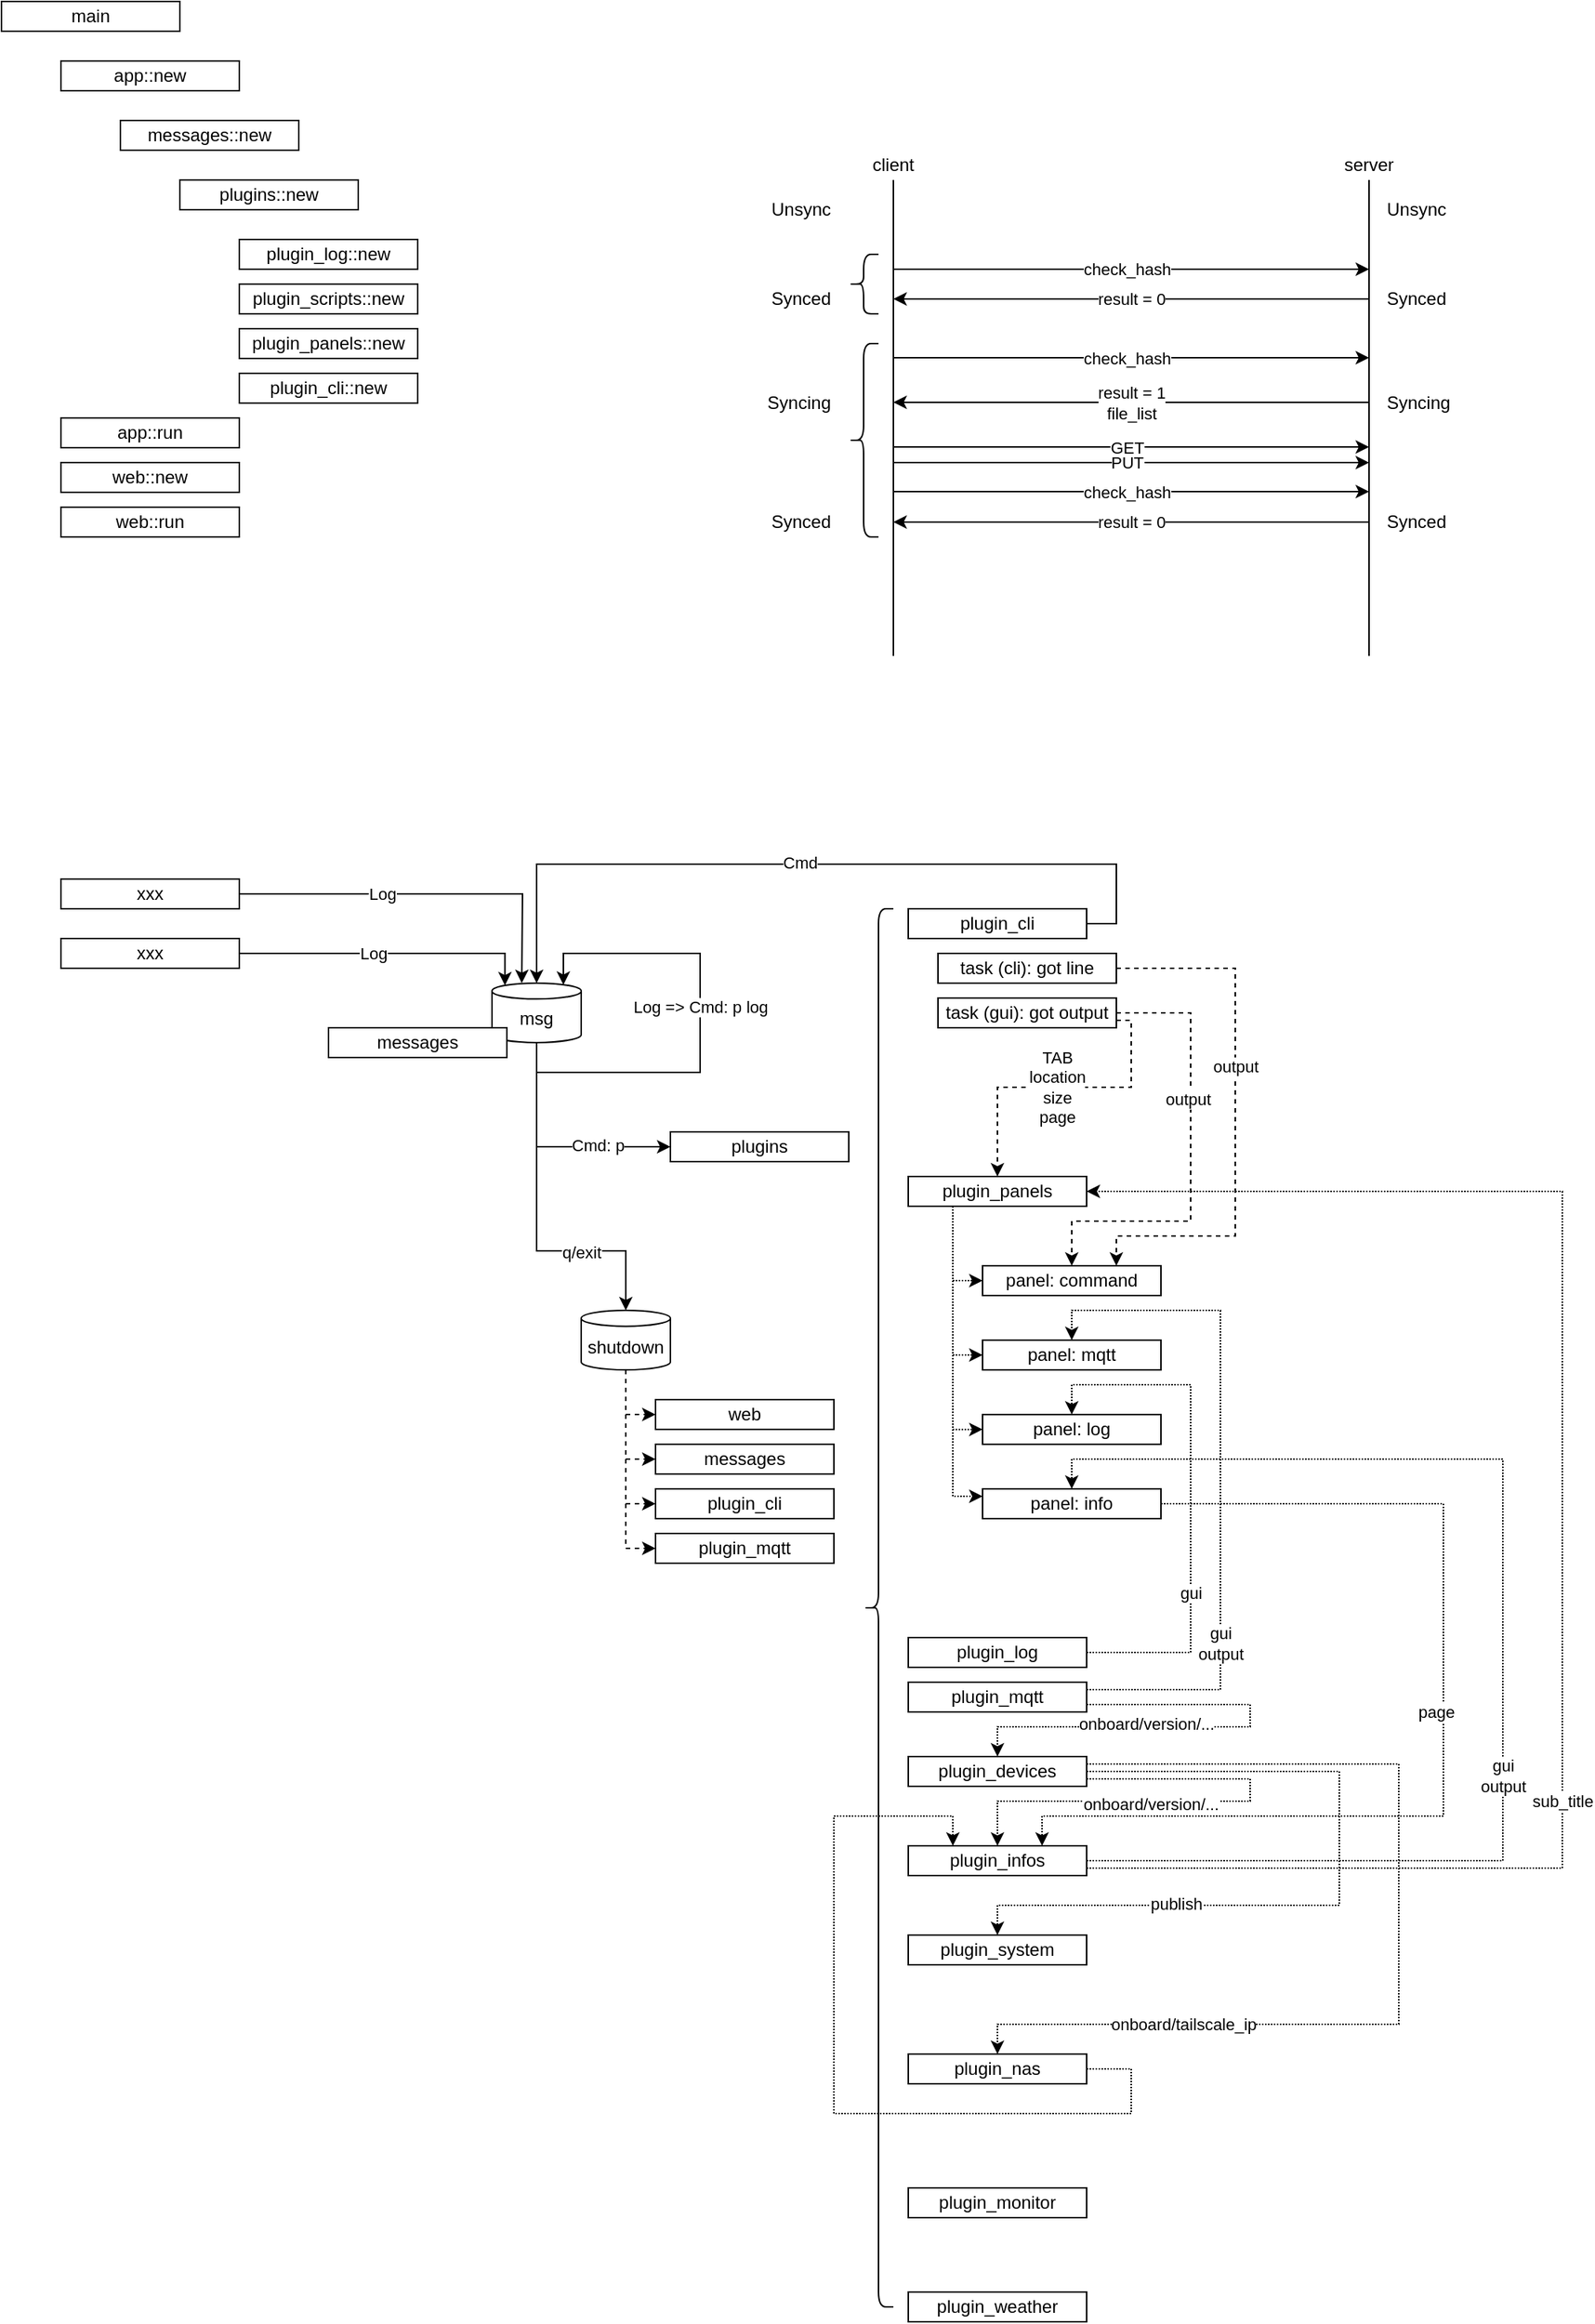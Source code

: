 <mxfile version="27.0.9">
  <diagram name="Page-1" id="tm5CIBpFGJ2dCPfkYK1f">
    <mxGraphModel dx="1476" dy="886" grid="1" gridSize="10" guides="1" tooltips="1" connect="1" arrows="1" fold="1" page="1" pageScale="1" pageWidth="1654" pageHeight="1169" math="0" shadow="0">
      <root>
        <mxCell id="0" />
        <mxCell id="1" parent="0" />
        <mxCell id="JrrdIBdaurFqAM3-MIVZ-1" value="main" style="rounded=0;whiteSpace=wrap;html=1;" parent="1" vertex="1">
          <mxGeometry x="80" y="40" width="120" height="20" as="geometry" />
        </mxCell>
        <mxCell id="JrrdIBdaurFqAM3-MIVZ-2" value="app::new" style="rounded=0;whiteSpace=wrap;html=1;" parent="1" vertex="1">
          <mxGeometry x="120" y="80" width="120" height="20" as="geometry" />
        </mxCell>
        <mxCell id="JrrdIBdaurFqAM3-MIVZ-3" value="messages::new" style="rounded=0;whiteSpace=wrap;html=1;" parent="1" vertex="1">
          <mxGeometry x="160" y="120" width="120" height="20" as="geometry" />
        </mxCell>
        <mxCell id="JrrdIBdaurFqAM3-MIVZ-4" value="plugins::new" style="rounded=0;whiteSpace=wrap;html=1;" parent="1" vertex="1">
          <mxGeometry x="200" y="160" width="120" height="20" as="geometry" />
        </mxCell>
        <mxCell id="JrrdIBdaurFqAM3-MIVZ-5" value="plugin_log::new" style="rounded=0;whiteSpace=wrap;html=1;" parent="1" vertex="1">
          <mxGeometry x="240" y="200" width="120" height="20" as="geometry" />
        </mxCell>
        <mxCell id="JrrdIBdaurFqAM3-MIVZ-6" value="app::run" style="rounded=0;whiteSpace=wrap;html=1;" parent="1" vertex="1">
          <mxGeometry x="120" y="320" width="120" height="20" as="geometry" />
        </mxCell>
        <mxCell id="JrrdIBdaurFqAM3-MIVZ-7" value="plugin_scripts::new" style="rounded=0;whiteSpace=wrap;html=1;" parent="1" vertex="1">
          <mxGeometry x="240" y="230" width="120" height="20" as="geometry" />
        </mxCell>
        <mxCell id="JrrdIBdaurFqAM3-MIVZ-8" value="plugin_panels::new" style="rounded=0;whiteSpace=wrap;html=1;" parent="1" vertex="1">
          <mxGeometry x="240" y="260" width="120" height="20" as="geometry" />
        </mxCell>
        <mxCell id="JrrdIBdaurFqAM3-MIVZ-9" value="plugin_cli::new" style="rounded=0;whiteSpace=wrap;html=1;" parent="1" vertex="1">
          <mxGeometry x="240" y="290" width="120" height="20" as="geometry" />
        </mxCell>
        <mxCell id="JrrdIBdaurFqAM3-MIVZ-10" style="edgeStyle=orthogonalEdgeStyle;rounded=0;orthogonalLoop=1;jettySize=auto;html=1;exitX=0.5;exitY=1;exitDx=0;exitDy=0;entryX=0.8;entryY=0.03;entryDx=0;entryDy=0;entryPerimeter=0;exitPerimeter=0;" parent="1" source="JrrdIBdaurFqAM3-MIVZ-16" target="JrrdIBdaurFqAM3-MIVZ-16" edge="1">
          <mxGeometry relative="1" as="geometry">
            <mxPoint x="430" y="669.97" as="targetPoint" />
            <Array as="points">
              <mxPoint x="440" y="760" />
              <mxPoint x="550" y="760" />
              <mxPoint x="550" y="680" />
              <mxPoint x="458" y="680" />
            </Array>
            <mxPoint x="650" y="760" as="sourcePoint" />
          </mxGeometry>
        </mxCell>
        <mxCell id="JrrdIBdaurFqAM3-MIVZ-41" value="Log =&amp;gt; Cmd: p log" style="edgeLabel;html=1;align=center;verticalAlign=middle;resizable=0;points=[];" parent="JrrdIBdaurFqAM3-MIVZ-10" vertex="1" connectable="0">
          <mxGeometry x="0.079" relative="1" as="geometry">
            <mxPoint as="offset" />
          </mxGeometry>
        </mxCell>
        <mxCell id="JrrdIBdaurFqAM3-MIVZ-12" style="edgeStyle=orthogonalEdgeStyle;rounded=0;orthogonalLoop=1;jettySize=auto;html=1;entryX=0;entryY=0.5;entryDx=0;entryDy=0;exitX=0.5;exitY=1;exitDx=0;exitDy=0;exitPerimeter=0;" parent="1" source="JrrdIBdaurFqAM3-MIVZ-16" target="JrrdIBdaurFqAM3-MIVZ-19" edge="1">
          <mxGeometry relative="1" as="geometry" />
        </mxCell>
        <mxCell id="JrrdIBdaurFqAM3-MIVZ-13" value="Cmd: p" style="edgeLabel;html=1;align=center;verticalAlign=middle;resizable=0;points=[];" parent="JrrdIBdaurFqAM3-MIVZ-12" vertex="1" connectable="0">
          <mxGeometry x="0.385" y="1" relative="1" as="geometry">
            <mxPoint as="offset" />
          </mxGeometry>
        </mxCell>
        <mxCell id="JrrdIBdaurFqAM3-MIVZ-16" value="msg" style="shape=cylinder3;whiteSpace=wrap;html=1;boundedLbl=1;backgroundOutline=1;size=5.344;" parent="1" vertex="1">
          <mxGeometry x="410" y="699.97" width="60" height="40" as="geometry" />
        </mxCell>
        <mxCell id="JrrdIBdaurFqAM3-MIVZ-19" value="plugins" style="rounded=0;whiteSpace=wrap;html=1;" parent="1" vertex="1">
          <mxGeometry x="530" y="800" width="120" height="20" as="geometry" />
        </mxCell>
        <mxCell id="JpCsPlw_djr_LlqVAj7J-21" style="edgeStyle=orthogonalEdgeStyle;rounded=0;orthogonalLoop=1;jettySize=auto;html=1;exitX=1;exitY=0.5;exitDx=0;exitDy=0;" parent="1" source="JrrdIBdaurFqAM3-MIVZ-21" target="JrrdIBdaurFqAM3-MIVZ-16" edge="1">
          <mxGeometry relative="1" as="geometry">
            <Array as="points">
              <mxPoint x="830" y="660" />
              <mxPoint x="830" y="620" />
              <mxPoint x="440" y="620" />
            </Array>
          </mxGeometry>
        </mxCell>
        <mxCell id="JpCsPlw_djr_LlqVAj7J-42" value="Cmd" style="edgeLabel;html=1;align=center;verticalAlign=middle;resizable=0;points=[];" parent="JpCsPlw_djr_LlqVAj7J-21" vertex="1" connectable="0">
          <mxGeometry x="0.032" y="-1" relative="1" as="geometry">
            <mxPoint as="offset" />
          </mxGeometry>
        </mxCell>
        <mxCell id="JrrdIBdaurFqAM3-MIVZ-21" value="plugin_cli" style="rounded=0;whiteSpace=wrap;html=1;" parent="1" vertex="1">
          <mxGeometry x="690" y="650" width="120" height="20" as="geometry" />
        </mxCell>
        <mxCell id="JrrdIBdaurFqAM3-MIVZ-22" value="task (cli): got line" style="rounded=0;whiteSpace=wrap;html=1;" parent="1" vertex="1">
          <mxGeometry x="710" y="680" width="120" height="20" as="geometry" />
        </mxCell>
        <mxCell id="JrrdIBdaurFqAM3-MIVZ-23" style="edgeStyle=orthogonalEdgeStyle;rounded=0;orthogonalLoop=1;jettySize=auto;html=1;entryX=0.75;entryY=0;entryDx=0;entryDy=0;exitX=1;exitY=0.5;exitDx=0;exitDy=0;dashed=1;" parent="1" source="JrrdIBdaurFqAM3-MIVZ-22" target="JpCsPlw_djr_LlqVAj7J-15" edge="1">
          <mxGeometry relative="1" as="geometry">
            <Array as="points">
              <mxPoint x="910" y="690" />
              <mxPoint x="910" y="870" />
              <mxPoint x="830" y="870" />
            </Array>
          </mxGeometry>
        </mxCell>
        <mxCell id="JpCsPlw_djr_LlqVAj7J-30" value="output" style="edgeLabel;html=1;align=center;verticalAlign=middle;resizable=0;points=[];" parent="JrrdIBdaurFqAM3-MIVZ-23" vertex="1" connectable="0">
          <mxGeometry x="-0.088" relative="1" as="geometry">
            <mxPoint y="-18" as="offset" />
          </mxGeometry>
        </mxCell>
        <mxCell id="JrrdIBdaurFqAM3-MIVZ-24" style="edgeStyle=orthogonalEdgeStyle;rounded=0;orthogonalLoop=1;jettySize=auto;html=1;entryX=0;entryY=0.5;entryDx=0;entryDy=0;dashed=1;" parent="1" source="JrrdIBdaurFqAM3-MIVZ-26" target="JrrdIBdaurFqAM3-MIVZ-28" edge="1">
          <mxGeometry relative="1" as="geometry" />
        </mxCell>
        <mxCell id="JrrdIBdaurFqAM3-MIVZ-25" style="edgeStyle=orthogonalEdgeStyle;rounded=0;orthogonalLoop=1;jettySize=auto;html=1;entryX=0;entryY=0.5;entryDx=0;entryDy=0;dashed=1;" parent="1" source="JrrdIBdaurFqAM3-MIVZ-26" target="JrrdIBdaurFqAM3-MIVZ-31" edge="1">
          <mxGeometry relative="1" as="geometry" />
        </mxCell>
        <mxCell id="JrrdIBdaurFqAM3-MIVZ-26" value="shutdown" style="shape=cylinder3;whiteSpace=wrap;html=1;boundedLbl=1;backgroundOutline=1;size=5.344;" parent="1" vertex="1">
          <mxGeometry x="470" y="920" width="60" height="40" as="geometry" />
        </mxCell>
        <mxCell id="JrrdIBdaurFqAM3-MIVZ-27" style="edgeStyle=orthogonalEdgeStyle;rounded=0;orthogonalLoop=1;jettySize=auto;html=1;entryX=0.5;entryY=0;entryDx=0;entryDy=0;entryPerimeter=0;exitX=0.5;exitY=1;exitDx=0;exitDy=0;exitPerimeter=0;" parent="1" source="JrrdIBdaurFqAM3-MIVZ-16" target="JrrdIBdaurFqAM3-MIVZ-26" edge="1">
          <mxGeometry relative="1" as="geometry">
            <Array as="points">
              <mxPoint x="440" y="880" />
              <mxPoint x="500" y="880" />
            </Array>
            <mxPoint x="610" y="855" as="sourcePoint" />
          </mxGeometry>
        </mxCell>
        <mxCell id="JrrdIBdaurFqAM3-MIVZ-44" value="q/exit" style="edgeLabel;html=1;align=center;verticalAlign=middle;resizable=0;points=[];" parent="JrrdIBdaurFqAM3-MIVZ-27" vertex="1" connectable="0">
          <mxGeometry x="-0.137" y="-1" relative="1" as="geometry">
            <mxPoint x="31" y="37" as="offset" />
          </mxGeometry>
        </mxCell>
        <mxCell id="JrrdIBdaurFqAM3-MIVZ-28" value="web" style="rounded=0;whiteSpace=wrap;html=1;" parent="1" vertex="1">
          <mxGeometry x="520" y="980.03" width="120" height="20" as="geometry" />
        </mxCell>
        <mxCell id="JrrdIBdaurFqAM3-MIVZ-29" value="web::new" style="rounded=0;whiteSpace=wrap;html=1;" parent="1" vertex="1">
          <mxGeometry x="120" y="350" width="120" height="20" as="geometry" />
        </mxCell>
        <mxCell id="JrrdIBdaurFqAM3-MIVZ-30" value="web::run" style="rounded=0;whiteSpace=wrap;html=1;" parent="1" vertex="1">
          <mxGeometry x="120" y="380" width="120" height="20" as="geometry" />
        </mxCell>
        <mxCell id="JrrdIBdaurFqAM3-MIVZ-31" value="messages" style="rounded=0;whiteSpace=wrap;html=1;" parent="1" vertex="1">
          <mxGeometry x="520" y="1010.03" width="120" height="20" as="geometry" />
        </mxCell>
        <mxCell id="JrrdIBdaurFqAM3-MIVZ-32" value="plugin_cli" style="rounded=0;whiteSpace=wrap;html=1;" parent="1" vertex="1">
          <mxGeometry x="520" y="1040.03" width="120" height="20" as="geometry" />
        </mxCell>
        <mxCell id="JrrdIBdaurFqAM3-MIVZ-33" style="edgeStyle=orthogonalEdgeStyle;rounded=0;orthogonalLoop=1;jettySize=auto;html=1;entryX=0;entryY=0.5;entryDx=0;entryDy=0;dashed=1;exitX=0.5;exitY=1;exitDx=0;exitDy=0;exitPerimeter=0;" parent="1" source="JrrdIBdaurFqAM3-MIVZ-26" target="JrrdIBdaurFqAM3-MIVZ-32" edge="1">
          <mxGeometry relative="1" as="geometry">
            <mxPoint x="510" y="1020.03" as="sourcePoint" />
            <mxPoint x="530" y="1080.03" as="targetPoint" />
          </mxGeometry>
        </mxCell>
        <mxCell id="JrrdIBdaurFqAM3-MIVZ-34" value="xxx" style="rounded=0;whiteSpace=wrap;html=1;" parent="1" vertex="1">
          <mxGeometry x="120" y="630" width="120" height="20" as="geometry" />
        </mxCell>
        <mxCell id="JrrdIBdaurFqAM3-MIVZ-35" value="xxx" style="rounded=0;whiteSpace=wrap;html=1;" parent="1" vertex="1">
          <mxGeometry x="120" y="670" width="120" height="20" as="geometry" />
        </mxCell>
        <mxCell id="JrrdIBdaurFqAM3-MIVZ-36" style="edgeStyle=orthogonalEdgeStyle;rounded=0;orthogonalLoop=1;jettySize=auto;html=1;" parent="1" source="JrrdIBdaurFqAM3-MIVZ-34" edge="1">
          <mxGeometry relative="1" as="geometry">
            <mxPoint x="430" y="700" as="targetPoint" />
          </mxGeometry>
        </mxCell>
        <mxCell id="JrrdIBdaurFqAM3-MIVZ-37" value="Log" style="edgeLabel;html=1;align=center;verticalAlign=middle;resizable=0;points=[];" parent="JrrdIBdaurFqAM3-MIVZ-36" vertex="1" connectable="0">
          <mxGeometry x="-0.235" relative="1" as="geometry">
            <mxPoint as="offset" />
          </mxGeometry>
        </mxCell>
        <mxCell id="JrrdIBdaurFqAM3-MIVZ-38" style="edgeStyle=orthogonalEdgeStyle;rounded=0;orthogonalLoop=1;jettySize=auto;html=1;entryX=0.145;entryY=0;entryDx=0;entryDy=1.55;entryPerimeter=0;" parent="1" source="JrrdIBdaurFqAM3-MIVZ-35" target="JrrdIBdaurFqAM3-MIVZ-16" edge="1">
          <mxGeometry relative="1" as="geometry" />
        </mxCell>
        <mxCell id="JrrdIBdaurFqAM3-MIVZ-39" value="Log" style="edgeLabel;html=1;align=center;verticalAlign=middle;resizable=0;points=[];" parent="JrrdIBdaurFqAM3-MIVZ-38" vertex="1" connectable="0">
          <mxGeometry x="-0.104" relative="1" as="geometry">
            <mxPoint as="offset" />
          </mxGeometry>
        </mxCell>
        <mxCell id="JrrdIBdaurFqAM3-MIVZ-43" value="task (gui): got output" style="rounded=0;whiteSpace=wrap;html=1;" parent="1" vertex="1">
          <mxGeometry x="710" y="710" width="120" height="20" as="geometry" />
        </mxCell>
        <mxCell id="u4OdBa_QG7j02YiNDxmg-32" style="edgeStyle=orthogonalEdgeStyle;rounded=0;orthogonalLoop=1;jettySize=auto;html=1;entryX=0;entryY=0.5;entryDx=0;entryDy=0;exitX=0.25;exitY=1;exitDx=0;exitDy=0;dashed=1;dashPattern=1 1;" parent="1" source="JpCsPlw_djr_LlqVAj7J-1" target="JpCsPlw_djr_LlqVAj7J-15" edge="1">
          <mxGeometry relative="1" as="geometry" />
        </mxCell>
        <mxCell id="u4OdBa_QG7j02YiNDxmg-33" style="edgeStyle=orthogonalEdgeStyle;rounded=0;orthogonalLoop=1;jettySize=auto;html=1;entryX=0;entryY=0.5;entryDx=0;entryDy=0;exitX=0.25;exitY=1;exitDx=0;exitDy=0;dashed=1;dashPattern=1 1;" parent="1" source="JpCsPlw_djr_LlqVAj7J-1" target="JpCsPlw_djr_LlqVAj7J-16" edge="1">
          <mxGeometry relative="1" as="geometry" />
        </mxCell>
        <mxCell id="u4OdBa_QG7j02YiNDxmg-34" style="edgeStyle=orthogonalEdgeStyle;rounded=0;orthogonalLoop=1;jettySize=auto;html=1;entryX=0;entryY=0.5;entryDx=0;entryDy=0;exitX=0.25;exitY=1;exitDx=0;exitDy=0;dashed=1;dashPattern=1 1;" parent="1" source="JpCsPlw_djr_LlqVAj7J-1" target="JpCsPlw_djr_LlqVAj7J-22" edge="1">
          <mxGeometry relative="1" as="geometry" />
        </mxCell>
        <mxCell id="u4OdBa_QG7j02YiNDxmg-35" style="edgeStyle=orthogonalEdgeStyle;rounded=0;orthogonalLoop=1;jettySize=auto;html=1;entryX=0;entryY=0.25;entryDx=0;entryDy=0;exitX=0.25;exitY=1;exitDx=0;exitDy=0;dashed=1;dashPattern=1 1;" parent="1" source="JpCsPlw_djr_LlqVAj7J-1" target="JpCsPlw_djr_LlqVAj7J-45" edge="1">
          <mxGeometry relative="1" as="geometry" />
        </mxCell>
        <mxCell id="JpCsPlw_djr_LlqVAj7J-1" value="plugin_panels" style="rounded=0;whiteSpace=wrap;html=1;" parent="1" vertex="1">
          <mxGeometry x="690" y="830" width="120" height="20" as="geometry" />
        </mxCell>
        <mxCell id="JpCsPlw_djr_LlqVAj7J-4" style="edgeStyle=orthogonalEdgeStyle;rounded=0;orthogonalLoop=1;jettySize=auto;html=1;entryX=0.5;entryY=0;entryDx=0;entryDy=0;dashed=1;" parent="1" source="JrrdIBdaurFqAM3-MIVZ-43" target="JpCsPlw_djr_LlqVAj7J-15" edge="1">
          <mxGeometry relative="1" as="geometry">
            <Array as="points">
              <mxPoint x="880" y="720" />
              <mxPoint x="880" y="860" />
              <mxPoint x="800" y="860" />
            </Array>
          </mxGeometry>
        </mxCell>
        <mxCell id="JpCsPlw_djr_LlqVAj7J-29" value="output" style="edgeLabel;html=1;align=center;verticalAlign=middle;resizable=0;points=[];" parent="JpCsPlw_djr_LlqVAj7J-4" vertex="1" connectable="0">
          <mxGeometry x="-0.284" y="-2" relative="1" as="geometry">
            <mxPoint as="offset" />
          </mxGeometry>
        </mxCell>
        <mxCell id="JpCsPlw_djr_LlqVAj7J-6" value="plugin_log" style="rounded=0;whiteSpace=wrap;html=1;" parent="1" vertex="1">
          <mxGeometry x="690.03" y="1140" width="120" height="20" as="geometry" />
        </mxCell>
        <mxCell id="JpCsPlw_djr_LlqVAj7J-14" style="edgeStyle=orthogonalEdgeStyle;rounded=0;orthogonalLoop=1;jettySize=auto;html=1;entryX=0.5;entryY=0;entryDx=0;entryDy=0;exitX=1;exitY=0.75;exitDx=0;exitDy=0;dashed=1;dashPattern=1 1;" parent="1" source="JpCsPlw_djr_LlqVAj7J-9" target="JpCsPlw_djr_LlqVAj7J-12" edge="1">
          <mxGeometry relative="1" as="geometry">
            <Array as="points">
              <mxPoint x="920" y="1185" />
              <mxPoint x="920" y="1200" />
              <mxPoint x="750" y="1200" />
            </Array>
          </mxGeometry>
        </mxCell>
        <mxCell id="gE9eKxwVsiiExl-EfhcS-10" value="onboard/version/..." style="edgeLabel;html=1;align=center;verticalAlign=middle;resizable=0;points=[];" parent="JpCsPlw_djr_LlqVAj7J-14" vertex="1" connectable="0">
          <mxGeometry x="0.29" y="-2" relative="1" as="geometry">
            <mxPoint x="8" as="offset" />
          </mxGeometry>
        </mxCell>
        <mxCell id="JpCsPlw_djr_LlqVAj7J-17" style="edgeStyle=orthogonalEdgeStyle;rounded=0;orthogonalLoop=1;jettySize=auto;html=1;entryX=0.5;entryY=0;entryDx=0;entryDy=0;exitX=1;exitY=0.25;exitDx=0;exitDy=0;dashed=1;dashPattern=1 1;" parent="1" source="JpCsPlw_djr_LlqVAj7J-9" target="JpCsPlw_djr_LlqVAj7J-16" edge="1">
          <mxGeometry relative="1" as="geometry">
            <Array as="points">
              <mxPoint x="900" y="1175" />
              <mxPoint x="900" y="920" />
              <mxPoint x="800" y="920" />
            </Array>
          </mxGeometry>
        </mxCell>
        <mxCell id="JpCsPlw_djr_LlqVAj7J-31" value="gui&lt;div&gt;output&lt;/div&gt;" style="edgeLabel;html=1;align=center;verticalAlign=middle;resizable=0;points=[];" parent="JpCsPlw_djr_LlqVAj7J-17" vertex="1" connectable="0">
          <mxGeometry x="-0.116" relative="1" as="geometry">
            <mxPoint y="84" as="offset" />
          </mxGeometry>
        </mxCell>
        <mxCell id="JpCsPlw_djr_LlqVAj7J-9" value="plugin_mqtt" style="rounded=0;whiteSpace=wrap;html=1;" parent="1" vertex="1">
          <mxGeometry x="690.03" y="1170" width="120" height="20" as="geometry" />
        </mxCell>
        <mxCell id="JpCsPlw_djr_LlqVAj7J-12" value="plugin_devices" style="rounded=0;whiteSpace=wrap;html=1;" parent="1" vertex="1">
          <mxGeometry x="690.03" y="1220" width="120" height="20" as="geometry" />
        </mxCell>
        <mxCell id="JpCsPlw_djr_LlqVAj7J-15" value="panel: command" style="rounded=0;whiteSpace=wrap;html=1;" parent="1" vertex="1">
          <mxGeometry x="740" y="890.03" width="120" height="20" as="geometry" />
        </mxCell>
        <mxCell id="JpCsPlw_djr_LlqVAj7J-16" value="panel: mqtt" style="rounded=0;whiteSpace=wrap;html=1;" parent="1" vertex="1">
          <mxGeometry x="740" y="940.03" width="120" height="20" as="geometry" />
        </mxCell>
        <mxCell id="JpCsPlw_djr_LlqVAj7J-20" value="" style="shape=curlyBracket;whiteSpace=wrap;html=1;rounded=1;labelPosition=left;verticalLabelPosition=middle;align=right;verticalAlign=middle;size=0.5;" parent="1" vertex="1">
          <mxGeometry x="660" y="650" width="20" height="940" as="geometry" />
        </mxCell>
        <mxCell id="JpCsPlw_djr_LlqVAj7J-22" value="panel: log" style="rounded=0;whiteSpace=wrap;html=1;" parent="1" vertex="1">
          <mxGeometry x="740" y="990.06" width="120" height="20" as="geometry" />
        </mxCell>
        <mxCell id="JpCsPlw_djr_LlqVAj7J-23" style="edgeStyle=orthogonalEdgeStyle;rounded=0;orthogonalLoop=1;jettySize=auto;html=1;entryX=0.5;entryY=0;entryDx=0;entryDy=0;exitX=1;exitY=0.5;exitDx=0;exitDy=0;dashed=1;dashPattern=1 1;" parent="1" source="JpCsPlw_djr_LlqVAj7J-6" target="JpCsPlw_djr_LlqVAj7J-22" edge="1">
          <mxGeometry relative="1" as="geometry">
            <mxPoint x="940" y="1205.03" as="sourcePoint" />
            <mxPoint x="900" y="1060.03" as="targetPoint" />
            <Array as="points">
              <mxPoint x="880" y="1150" />
              <mxPoint x="880" y="970" />
              <mxPoint x="800" y="970" />
            </Array>
          </mxGeometry>
        </mxCell>
        <mxCell id="JpCsPlw_djr_LlqVAj7J-32" value="gui" style="edgeLabel;html=1;align=center;verticalAlign=middle;resizable=0;points=[];" parent="JpCsPlw_djr_LlqVAj7J-23" vertex="1" connectable="0">
          <mxGeometry x="-0.295" y="2" relative="1" as="geometry">
            <mxPoint x="2" y="13" as="offset" />
          </mxGeometry>
        </mxCell>
        <mxCell id="JpCsPlw_djr_LlqVAj7J-27" style="edgeStyle=orthogonalEdgeStyle;rounded=0;orthogonalLoop=1;jettySize=auto;html=1;entryX=0.5;entryY=0;entryDx=0;entryDy=0;dashed=1;exitX=1;exitY=0.75;exitDx=0;exitDy=0;" parent="1" source="JrrdIBdaurFqAM3-MIVZ-43" target="JpCsPlw_djr_LlqVAj7J-1" edge="1">
          <mxGeometry relative="1" as="geometry">
            <mxPoint x="900" y="760" as="sourcePoint" />
            <mxPoint x="840" y="930" as="targetPoint" />
            <Array as="points">
              <mxPoint x="840" y="725" />
              <mxPoint x="840" y="770" />
              <mxPoint x="750" y="770" />
            </Array>
          </mxGeometry>
        </mxCell>
        <mxCell id="JpCsPlw_djr_LlqVAj7J-28" value="TAB&lt;div&gt;location&lt;/div&gt;&lt;div&gt;size&lt;/div&gt;&lt;div&gt;page&lt;/div&gt;" style="edgeLabel;html=1;align=center;verticalAlign=middle;resizable=0;points=[];" parent="JpCsPlw_djr_LlqVAj7J-27" vertex="1" connectable="0">
          <mxGeometry x="0.366" relative="1" as="geometry">
            <mxPoint x="35" as="offset" />
          </mxGeometry>
        </mxCell>
        <mxCell id="JpCsPlw_djr_LlqVAj7J-33" value="plugin_mqtt" style="rounded=0;whiteSpace=wrap;html=1;" parent="1" vertex="1">
          <mxGeometry x="520" y="1070" width="120" height="20" as="geometry" />
        </mxCell>
        <mxCell id="JpCsPlw_djr_LlqVAj7J-34" style="edgeStyle=orthogonalEdgeStyle;rounded=0;orthogonalLoop=1;jettySize=auto;html=1;entryX=0;entryY=0.5;entryDx=0;entryDy=0;dashed=1;exitX=0.5;exitY=1;exitDx=0;exitDy=0;exitPerimeter=0;" parent="1" source="JrrdIBdaurFqAM3-MIVZ-26" target="JpCsPlw_djr_LlqVAj7J-33" edge="1">
          <mxGeometry relative="1" as="geometry">
            <mxPoint x="430" y="1010" as="sourcePoint" />
            <mxPoint x="530" y="1140" as="targetPoint" />
          </mxGeometry>
        </mxCell>
        <mxCell id="JpCsPlw_djr_LlqVAj7J-41" value="messages" style="rounded=0;whiteSpace=wrap;html=1;" parent="1" vertex="1">
          <mxGeometry x="300" y="730" width="120" height="20" as="geometry" />
        </mxCell>
        <mxCell id="JpCsPlw_djr_LlqVAj7J-43" value="plugin_infos" style="rounded=0;whiteSpace=wrap;html=1;" parent="1" vertex="1">
          <mxGeometry x="690.03" y="1280" width="120" height="20" as="geometry" />
        </mxCell>
        <mxCell id="JpCsPlw_djr_LlqVAj7J-44" style="edgeStyle=orthogonalEdgeStyle;rounded=0;orthogonalLoop=1;jettySize=auto;html=1;exitX=1;exitY=0.75;exitDx=0;exitDy=0;dashed=1;entryX=0.5;entryY=0;entryDx=0;entryDy=0;dashPattern=1 1;" parent="1" source="JpCsPlw_djr_LlqVAj7J-12" target="JpCsPlw_djr_LlqVAj7J-43" edge="1">
          <mxGeometry relative="1" as="geometry">
            <mxPoint x="900" y="1239.97" as="sourcePoint" />
            <mxPoint x="760" y="1269.97" as="targetPoint" />
            <Array as="points">
              <mxPoint x="920" y="1235" />
              <mxPoint x="920" y="1250" />
              <mxPoint x="750" y="1250" />
            </Array>
          </mxGeometry>
        </mxCell>
        <mxCell id="gE9eKxwVsiiExl-EfhcS-9" value="onboard/version/..." style="edgeLabel;html=1;align=center;verticalAlign=middle;resizable=0;points=[];" parent="JpCsPlw_djr_LlqVAj7J-44" vertex="1" connectable="0">
          <mxGeometry x="0.183" y="2" relative="1" as="geometry">
            <mxPoint as="offset" />
          </mxGeometry>
        </mxCell>
        <mxCell id="JpCsPlw_djr_LlqVAj7J-45" value="panel: info" style="rounded=0;whiteSpace=wrap;html=1;" parent="1" vertex="1">
          <mxGeometry x="740" y="1040.03" width="120" height="20" as="geometry" />
        </mxCell>
        <mxCell id="JpCsPlw_djr_LlqVAj7J-46" style="edgeStyle=orthogonalEdgeStyle;rounded=0;orthogonalLoop=1;jettySize=auto;html=1;entryX=0.5;entryY=0;entryDx=0;entryDy=0;exitX=1;exitY=0.5;exitDx=0;exitDy=0;dashed=1;dashPattern=1 1;" parent="1" source="JpCsPlw_djr_LlqVAj7J-43" target="JpCsPlw_djr_LlqVAj7J-45" edge="1">
          <mxGeometry relative="1" as="geometry">
            <mxPoint x="880" y="1425" as="sourcePoint" />
            <mxPoint x="840" y="1190" as="targetPoint" />
            <Array as="points">
              <mxPoint x="1090" y="1290" />
              <mxPoint x="1090" y="1020" />
              <mxPoint x="800" y="1020" />
            </Array>
          </mxGeometry>
        </mxCell>
        <mxCell id="JpCsPlw_djr_LlqVAj7J-47" value="gui&lt;div&gt;output&lt;/div&gt;" style="edgeLabel;html=1;align=center;verticalAlign=middle;resizable=0;points=[];" parent="JpCsPlw_djr_LlqVAj7J-46" vertex="1" connectable="0">
          <mxGeometry x="-0.116" relative="1" as="geometry">
            <mxPoint y="43" as="offset" />
          </mxGeometry>
        </mxCell>
        <mxCell id="JpCsPlw_djr_LlqVAj7J-48" style="edgeStyle=orthogonalEdgeStyle;rounded=0;orthogonalLoop=1;jettySize=auto;html=1;entryX=0.75;entryY=0;entryDx=0;entryDy=0;exitX=1;exitY=0.5;exitDx=0;exitDy=0;dashed=1;dashPattern=1 1;" parent="1" source="JpCsPlw_djr_LlqVAj7J-45" target="JpCsPlw_djr_LlqVAj7J-43" edge="1">
          <mxGeometry relative="1" as="geometry">
            <mxPoint x="900" y="1210.03" as="sourcePoint" />
            <mxPoint x="840" y="1245.03" as="targetPoint" />
            <Array as="points">
              <mxPoint x="1050" y="1050" />
              <mxPoint x="1050" y="1260" />
              <mxPoint x="780" y="1260" />
            </Array>
          </mxGeometry>
        </mxCell>
        <mxCell id="JpCsPlw_djr_LlqVAj7J-49" value="page" style="edgeLabel;html=1;align=center;verticalAlign=middle;resizable=0;points=[];" parent="JpCsPlw_djr_LlqVAj7J-48" vertex="1" connectable="0">
          <mxGeometry x="0.587" y="-1" relative="1" as="geometry">
            <mxPoint x="142" y="-69" as="offset" />
          </mxGeometry>
        </mxCell>
        <mxCell id="JpCsPlw_djr_LlqVAj7J-50" value="plugin_system" style="rounded=0;whiteSpace=wrap;html=1;" parent="1" vertex="1">
          <mxGeometry x="690" y="1340" width="120" height="20" as="geometry" />
        </mxCell>
        <mxCell id="JpCsPlw_djr_LlqVAj7J-52" style="edgeStyle=orthogonalEdgeStyle;rounded=0;orthogonalLoop=1;jettySize=auto;html=1;entryX=0.5;entryY=0;entryDx=0;entryDy=0;exitX=1;exitY=0.5;exitDx=0;exitDy=0;dashed=1;dashPattern=1 1;" parent="1" source="JpCsPlw_djr_LlqVAj7J-12" target="JpCsPlw_djr_LlqVAj7J-50" edge="1">
          <mxGeometry relative="1" as="geometry">
            <mxPoint x="860" y="1210.03" as="sourcePoint" />
            <mxPoint x="800" y="1245.03" as="targetPoint" />
            <Array as="points">
              <mxPoint x="980" y="1230" />
              <mxPoint x="980" y="1320" />
              <mxPoint x="750" y="1320" />
            </Array>
          </mxGeometry>
        </mxCell>
        <mxCell id="gE9eKxwVsiiExl-EfhcS-2" value="publish" style="edgeLabel;html=1;align=center;verticalAlign=middle;resizable=0;points=[];" parent="JpCsPlw_djr_LlqVAj7J-52" vertex="1" connectable="0">
          <mxGeometry x="0.453" y="-1" relative="1" as="geometry">
            <mxPoint as="offset" />
          </mxGeometry>
        </mxCell>
        <mxCell id="-87eEW7GTX8CVfFIiuhN-1" style="edgeStyle=orthogonalEdgeStyle;rounded=0;orthogonalLoop=1;jettySize=auto;html=1;entryX=1;entryY=0.5;entryDx=0;entryDy=0;exitX=1;exitY=0.75;exitDx=0;exitDy=0;dashed=1;dashPattern=1 1;" parent="1" source="JpCsPlw_djr_LlqVAj7J-43" target="JpCsPlw_djr_LlqVAj7J-1" edge="1">
          <mxGeometry relative="1" as="geometry">
            <mxPoint x="960" y="1560" as="sourcePoint" />
            <mxPoint x="920" y="1310" as="targetPoint" />
            <Array as="points">
              <mxPoint x="1130" y="1295" />
              <mxPoint x="1130" y="840" />
            </Array>
          </mxGeometry>
        </mxCell>
        <mxCell id="-87eEW7GTX8CVfFIiuhN-2" value="sub_title" style="edgeLabel;html=1;align=center;verticalAlign=middle;resizable=0;points=[];" parent="-87eEW7GTX8CVfFIiuhN-1" vertex="1" connectable="0">
          <mxGeometry x="-0.116" relative="1" as="geometry">
            <mxPoint y="119" as="offset" />
          </mxGeometry>
        </mxCell>
        <mxCell id="gE9eKxwVsiiExl-EfhcS-8" style="edgeStyle=orthogonalEdgeStyle;rounded=0;orthogonalLoop=1;jettySize=auto;html=1;entryX=0.25;entryY=0;entryDx=0;entryDy=0;exitX=1;exitY=0.5;exitDx=0;exitDy=0;dashed=1;dashPattern=1 1;" parent="1" source="gE9eKxwVsiiExl-EfhcS-1" target="JpCsPlw_djr_LlqVAj7J-43" edge="1">
          <mxGeometry relative="1" as="geometry">
            <mxPoint x="840" y="1430" as="targetPoint" />
            <Array as="points">
              <mxPoint x="840" y="1430" />
              <mxPoint x="840" y="1460" />
              <mxPoint x="640" y="1460" />
              <mxPoint x="640" y="1260" />
              <mxPoint x="720" y="1260" />
            </Array>
          </mxGeometry>
        </mxCell>
        <mxCell id="gE9eKxwVsiiExl-EfhcS-1" value="plugin_nas" style="rounded=0;whiteSpace=wrap;html=1;" parent="1" vertex="1">
          <mxGeometry x="690.03" y="1420" width="120" height="20" as="geometry" />
        </mxCell>
        <mxCell id="gE9eKxwVsiiExl-EfhcS-6" style="edgeStyle=orthogonalEdgeStyle;rounded=0;orthogonalLoop=1;jettySize=auto;html=1;exitX=1;exitY=0.25;exitDx=0;exitDy=0;dashed=1;entryX=0.5;entryY=0;entryDx=0;entryDy=0;dashPattern=1 1;" parent="1" source="JpCsPlw_djr_LlqVAj7J-12" target="gE9eKxwVsiiExl-EfhcS-1" edge="1">
          <mxGeometry relative="1" as="geometry">
            <mxPoint x="870" y="1270" as="sourcePoint" />
            <mxPoint x="810" y="1315" as="targetPoint" />
            <Array as="points">
              <mxPoint x="1020" y="1225" />
              <mxPoint x="1020" y="1400" />
              <mxPoint x="750" y="1400" />
            </Array>
          </mxGeometry>
        </mxCell>
        <mxCell id="gE9eKxwVsiiExl-EfhcS-7" value="onboard/tailscale_ip" style="edgeLabel;html=1;align=center;verticalAlign=middle;resizable=0;points=[];" parent="gE9eKxwVsiiExl-EfhcS-6" vertex="1" connectable="0">
          <mxGeometry x="0.57" relative="1" as="geometry">
            <mxPoint as="offset" />
          </mxGeometry>
        </mxCell>
        <mxCell id="u4OdBa_QG7j02YiNDxmg-1" value="" style="endArrow=none;html=1;rounded=0;" parent="1" edge="1">
          <mxGeometry width="50" height="50" relative="1" as="geometry">
            <mxPoint x="680" y="480" as="sourcePoint" />
            <mxPoint x="680" y="160" as="targetPoint" />
          </mxGeometry>
        </mxCell>
        <mxCell id="u4OdBa_QG7j02YiNDxmg-2" value="" style="endArrow=none;html=1;rounded=0;" parent="1" edge="1">
          <mxGeometry width="50" height="50" relative="1" as="geometry">
            <mxPoint x="1000" y="480" as="sourcePoint" />
            <mxPoint x="1000" y="160" as="targetPoint" />
          </mxGeometry>
        </mxCell>
        <mxCell id="u4OdBa_QG7j02YiNDxmg-3" value="" style="endArrow=classic;html=1;rounded=0;" parent="1" edge="1">
          <mxGeometry width="50" height="50" relative="1" as="geometry">
            <mxPoint x="680" y="220" as="sourcePoint" />
            <mxPoint x="1000" y="220" as="targetPoint" />
          </mxGeometry>
        </mxCell>
        <mxCell id="u4OdBa_QG7j02YiNDxmg-4" value="check_hash" style="edgeLabel;html=1;align=center;verticalAlign=middle;resizable=0;points=[];" parent="u4OdBa_QG7j02YiNDxmg-3" vertex="1" connectable="0">
          <mxGeometry x="-0.019" relative="1" as="geometry">
            <mxPoint as="offset" />
          </mxGeometry>
        </mxCell>
        <mxCell id="u4OdBa_QG7j02YiNDxmg-5" value="" style="endArrow=classic;html=1;rounded=0;" parent="1" edge="1">
          <mxGeometry width="50" height="50" relative="1" as="geometry">
            <mxPoint x="1000" y="240" as="sourcePoint" />
            <mxPoint x="680" y="240" as="targetPoint" />
            <Array as="points">
              <mxPoint x="830" y="240" />
            </Array>
          </mxGeometry>
        </mxCell>
        <mxCell id="u4OdBa_QG7j02YiNDxmg-6" value="result = 0" style="edgeLabel;html=1;align=center;verticalAlign=middle;resizable=0;points=[];" parent="u4OdBa_QG7j02YiNDxmg-5" vertex="1" connectable="0">
          <mxGeometry x="-0.019" relative="1" as="geometry">
            <mxPoint x="-3" as="offset" />
          </mxGeometry>
        </mxCell>
        <mxCell id="u4OdBa_QG7j02YiNDxmg-7" value="" style="endArrow=classic;html=1;rounded=0;" parent="1" edge="1">
          <mxGeometry width="50" height="50" relative="1" as="geometry">
            <mxPoint x="680" y="279.5" as="sourcePoint" />
            <mxPoint x="1000" y="279.5" as="targetPoint" />
          </mxGeometry>
        </mxCell>
        <mxCell id="u4OdBa_QG7j02YiNDxmg-8" value="check_hash" style="edgeLabel;html=1;align=center;verticalAlign=middle;resizable=0;points=[];" parent="u4OdBa_QG7j02YiNDxmg-7" vertex="1" connectable="0">
          <mxGeometry x="-0.019" relative="1" as="geometry">
            <mxPoint as="offset" />
          </mxGeometry>
        </mxCell>
        <mxCell id="u4OdBa_QG7j02YiNDxmg-9" value="" style="endArrow=classic;html=1;rounded=0;" parent="1" edge="1">
          <mxGeometry width="50" height="50" relative="1" as="geometry">
            <mxPoint x="1000" y="309.5" as="sourcePoint" />
            <mxPoint x="680" y="309.5" as="targetPoint" />
            <Array as="points">
              <mxPoint x="830" y="309.5" />
            </Array>
          </mxGeometry>
        </mxCell>
        <mxCell id="u4OdBa_QG7j02YiNDxmg-10" value="result = 1&lt;div&gt;file_list&lt;/div&gt;" style="edgeLabel;html=1;align=center;verticalAlign=middle;resizable=0;points=[];" parent="u4OdBa_QG7j02YiNDxmg-9" vertex="1" connectable="0">
          <mxGeometry x="-0.019" relative="1" as="geometry">
            <mxPoint x="-3" as="offset" />
          </mxGeometry>
        </mxCell>
        <mxCell id="u4OdBa_QG7j02YiNDxmg-11" value="client" style="text;html=1;align=center;verticalAlign=middle;whiteSpace=wrap;rounded=0;" parent="1" vertex="1">
          <mxGeometry x="650" y="140" width="60" height="20" as="geometry" />
        </mxCell>
        <mxCell id="u4OdBa_QG7j02YiNDxmg-12" value="server" style="text;html=1;align=center;verticalAlign=middle;whiteSpace=wrap;rounded=0;" parent="1" vertex="1">
          <mxGeometry x="970" y="140" width="60" height="20" as="geometry" />
        </mxCell>
        <mxCell id="u4OdBa_QG7j02YiNDxmg-13" value="" style="endArrow=classic;html=1;rounded=0;" parent="1" edge="1">
          <mxGeometry width="50" height="50" relative="1" as="geometry">
            <mxPoint x="680" y="339.5" as="sourcePoint" />
            <mxPoint x="1000" y="339.5" as="targetPoint" />
          </mxGeometry>
        </mxCell>
        <mxCell id="u4OdBa_QG7j02YiNDxmg-14" value="GET" style="edgeLabel;html=1;align=center;verticalAlign=middle;resizable=0;points=[];" parent="u4OdBa_QG7j02YiNDxmg-13" vertex="1" connectable="0">
          <mxGeometry x="-0.019" relative="1" as="geometry">
            <mxPoint as="offset" />
          </mxGeometry>
        </mxCell>
        <mxCell id="u4OdBa_QG7j02YiNDxmg-15" value="" style="endArrow=classic;html=1;rounded=0;" parent="1" edge="1">
          <mxGeometry width="50" height="50" relative="1" as="geometry">
            <mxPoint x="680" y="350" as="sourcePoint" />
            <mxPoint x="1000" y="350" as="targetPoint" />
          </mxGeometry>
        </mxCell>
        <mxCell id="u4OdBa_QG7j02YiNDxmg-16" value="PUT" style="edgeLabel;html=1;align=center;verticalAlign=middle;resizable=0;points=[];" parent="u4OdBa_QG7j02YiNDxmg-15" vertex="1" connectable="0">
          <mxGeometry x="-0.019" relative="1" as="geometry">
            <mxPoint as="offset" />
          </mxGeometry>
        </mxCell>
        <mxCell id="u4OdBa_QG7j02YiNDxmg-17" value="" style="endArrow=classic;html=1;rounded=0;" parent="1" edge="1">
          <mxGeometry width="50" height="50" relative="1" as="geometry">
            <mxPoint x="680" y="369.5" as="sourcePoint" />
            <mxPoint x="1000" y="369.5" as="targetPoint" />
          </mxGeometry>
        </mxCell>
        <mxCell id="u4OdBa_QG7j02YiNDxmg-18" value="check_hash" style="edgeLabel;html=1;align=center;verticalAlign=middle;resizable=0;points=[];" parent="u4OdBa_QG7j02YiNDxmg-17" vertex="1" connectable="0">
          <mxGeometry x="-0.019" relative="1" as="geometry">
            <mxPoint as="offset" />
          </mxGeometry>
        </mxCell>
        <mxCell id="u4OdBa_QG7j02YiNDxmg-19" value="" style="endArrow=classic;html=1;rounded=0;" parent="1" edge="1">
          <mxGeometry width="50" height="50" relative="1" as="geometry">
            <mxPoint x="1000" y="390" as="sourcePoint" />
            <mxPoint x="680" y="390" as="targetPoint" />
            <Array as="points">
              <mxPoint x="830" y="390" />
            </Array>
          </mxGeometry>
        </mxCell>
        <mxCell id="u4OdBa_QG7j02YiNDxmg-20" value="result = 0" style="edgeLabel;html=1;align=center;verticalAlign=middle;resizable=0;points=[];" parent="u4OdBa_QG7j02YiNDxmg-19" vertex="1" connectable="0">
          <mxGeometry x="-0.019" relative="1" as="geometry">
            <mxPoint x="-3" as="offset" />
          </mxGeometry>
        </mxCell>
        <mxCell id="u4OdBa_QG7j02YiNDxmg-21" value="" style="shape=curlyBracket;whiteSpace=wrap;html=1;rounded=1;labelPosition=left;verticalLabelPosition=middle;align=right;verticalAlign=middle;" parent="1" vertex="1">
          <mxGeometry x="650" y="210" width="20" height="40" as="geometry" />
        </mxCell>
        <mxCell id="u4OdBa_QG7j02YiNDxmg-22" value="" style="shape=curlyBracket;whiteSpace=wrap;html=1;rounded=1;labelPosition=left;verticalLabelPosition=middle;align=right;verticalAlign=middle;" parent="1" vertex="1">
          <mxGeometry x="650" y="270" width="20" height="130" as="geometry" />
        </mxCell>
        <mxCell id="u4OdBa_QG7j02YiNDxmg-23" value="Unsync" style="text;html=1;align=left;verticalAlign=middle;whiteSpace=wrap;rounded=0;" parent="1" vertex="1">
          <mxGeometry x="1010" y="170" width="60" height="20" as="geometry" />
        </mxCell>
        <mxCell id="u4OdBa_QG7j02YiNDxmg-24" value="Unsync" style="text;html=1;align=right;verticalAlign=middle;whiteSpace=wrap;rounded=0;" parent="1" vertex="1">
          <mxGeometry x="580" y="170" width="60" height="20" as="geometry" />
        </mxCell>
        <mxCell id="u4OdBa_QG7j02YiNDxmg-25" value="Synced" style="text;html=1;align=left;verticalAlign=middle;whiteSpace=wrap;rounded=0;" parent="1" vertex="1">
          <mxGeometry x="1010" y="230" width="60" height="20" as="geometry" />
        </mxCell>
        <mxCell id="u4OdBa_QG7j02YiNDxmg-26" value="Syncing" style="text;html=1;align=left;verticalAlign=middle;whiteSpace=wrap;rounded=0;" parent="1" vertex="1">
          <mxGeometry x="1010" y="300" width="60" height="20" as="geometry" />
        </mxCell>
        <mxCell id="u4OdBa_QG7j02YiNDxmg-27" value="Synced" style="text;html=1;align=left;verticalAlign=middle;whiteSpace=wrap;rounded=0;" parent="1" vertex="1">
          <mxGeometry x="1010" y="380" width="60" height="20" as="geometry" />
        </mxCell>
        <mxCell id="u4OdBa_QG7j02YiNDxmg-28" value="Synced" style="text;html=1;align=right;verticalAlign=middle;whiteSpace=wrap;rounded=0;" parent="1" vertex="1">
          <mxGeometry x="580" y="230" width="60" height="20" as="geometry" />
        </mxCell>
        <mxCell id="u4OdBa_QG7j02YiNDxmg-29" value="Syncing" style="text;html=1;align=right;verticalAlign=middle;whiteSpace=wrap;rounded=0;" parent="1" vertex="1">
          <mxGeometry x="580" y="300" width="60" height="20" as="geometry" />
        </mxCell>
        <mxCell id="u4OdBa_QG7j02YiNDxmg-30" value="Synced" style="text;html=1;align=right;verticalAlign=middle;whiteSpace=wrap;rounded=0;" parent="1" vertex="1">
          <mxGeometry x="580" y="380" width="60" height="20" as="geometry" />
        </mxCell>
        <mxCell id="u4OdBa_QG7j02YiNDxmg-31" value="plugin_monitor" style="rounded=0;whiteSpace=wrap;html=1;" parent="1" vertex="1">
          <mxGeometry x="690.03" y="1510" width="120" height="20" as="geometry" />
        </mxCell>
        <mxCell id="Z6DvqcBSoNzvgk64Lnq7-1" value="plugin_weather" style="rounded=0;whiteSpace=wrap;html=1;" vertex="1" parent="1">
          <mxGeometry x="690.03" y="1580" width="120" height="20" as="geometry" />
        </mxCell>
      </root>
    </mxGraphModel>
  </diagram>
</mxfile>
